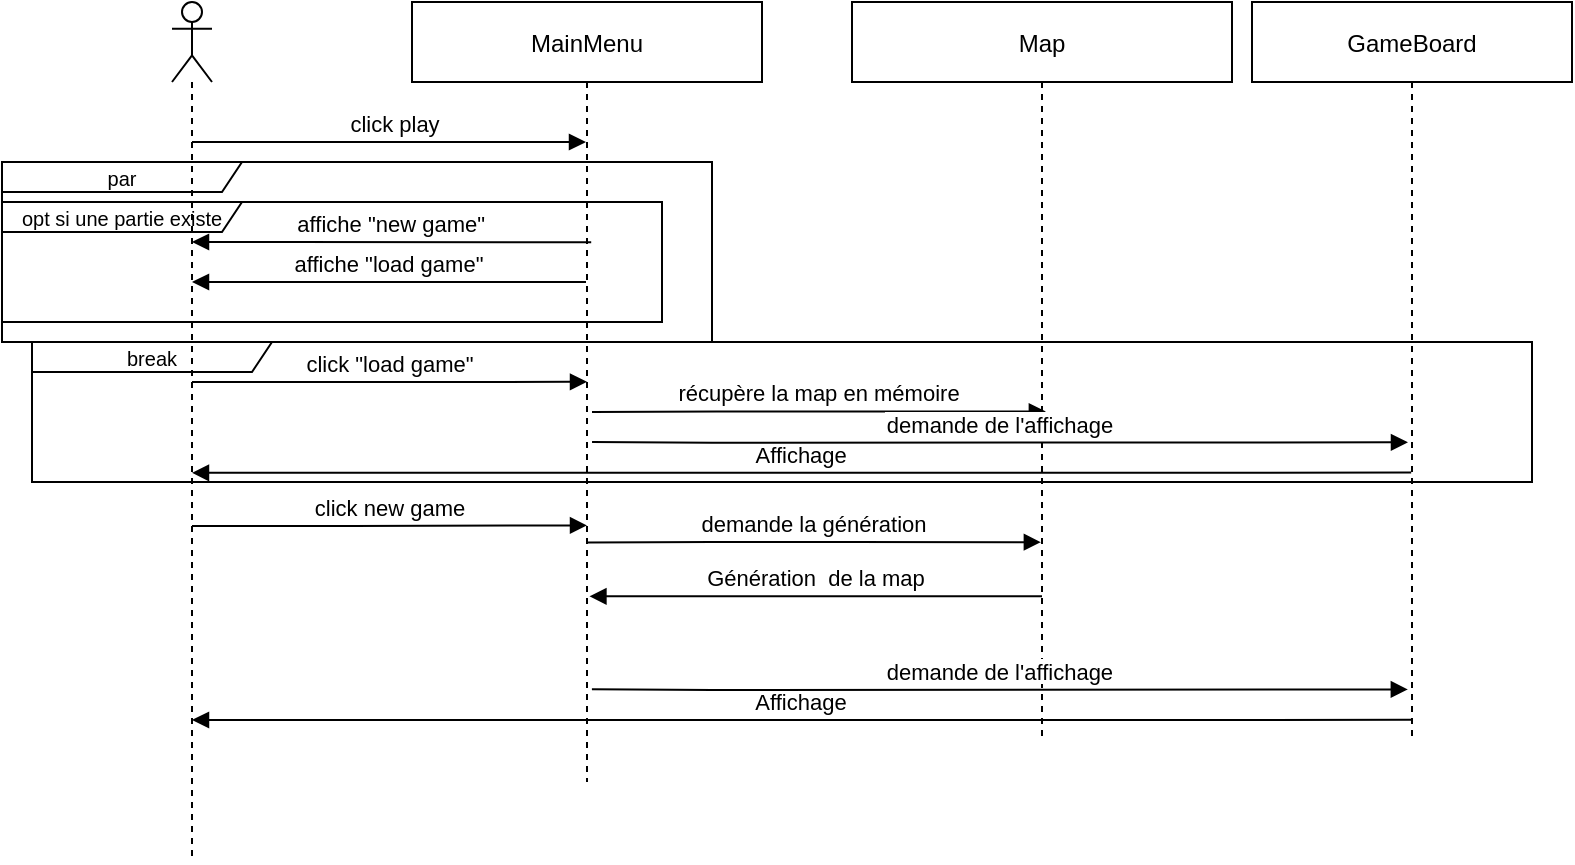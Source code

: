 <mxfile version="15.8.8" type="device"><diagram id="kgpKYQtTHZ0yAKxKKP6v" name="Page-1"><mxGraphModel dx="813" dy="441" grid="1" gridSize="10" guides="1" tooltips="1" connect="1" arrows="1" fold="1" page="1" pageScale="1" pageWidth="850" pageHeight="1100" math="0" shadow="0"><root><mxCell id="0"/><mxCell id="1" parent="0"/><mxCell id="3nuBFxr9cyL0pnOWT2aG-5" value="MainMenu" style="shape=umlLifeline;perimeter=lifelinePerimeter;container=1;collapsible=0;recursiveResize=0;rounded=0;shadow=0;strokeWidth=1;" parent="1" vertex="1"><mxGeometry x="280" y="80" width="175" height="390" as="geometry"/></mxCell><mxCell id="3nuBFxr9cyL0pnOWT2aG-8" value="click play" style="verticalAlign=bottom;endArrow=block;shadow=0;strokeWidth=1;" parent="1" source="b-sEQy1n9F81WWFRZjT7-1" target="3nuBFxr9cyL0pnOWT2aG-5" edge="1"><mxGeometry x="0.029" relative="1" as="geometry"><mxPoint x="175" y="160.0" as="sourcePoint"/><mxPoint x="345" y="160.0" as="targetPoint"/><Array as="points"><mxPoint x="190" y="150"/></Array><mxPoint as="offset"/></mxGeometry></mxCell><mxCell id="3nuBFxr9cyL0pnOWT2aG-9" value="affiche &quot;new game&quot;" style="verticalAlign=bottom;endArrow=block;shadow=0;strokeWidth=1;exitX=0.512;exitY=0.308;exitDx=0;exitDy=0;exitPerimeter=0;" parent="1" source="3nuBFxr9cyL0pnOWT2aG-5" target="b-sEQy1n9F81WWFRZjT7-1" edge="1"><mxGeometry relative="1" as="geometry"><mxPoint x="345" y="200" as="sourcePoint"/><mxPoint x="180" y="200" as="targetPoint"/><Array as="points"><mxPoint x="210" y="200"/></Array></mxGeometry></mxCell><mxCell id="b-sEQy1n9F81WWFRZjT7-1" value="" style="shape=umlLifeline;participant=umlActor;perimeter=lifelinePerimeter;whiteSpace=wrap;html=1;container=1;collapsible=0;recursiveResize=0;verticalAlign=top;spacingTop=36;outlineConnect=0;" vertex="1" parent="1"><mxGeometry x="160" y="80" width="20" height="430" as="geometry"/></mxCell><mxCell id="b-sEQy1n9F81WWFRZjT7-2" value="click new game" style="verticalAlign=bottom;endArrow=block;shadow=0;strokeWidth=1;entryX=0.5;entryY=0.671;entryDx=0;entryDy=0;entryPerimeter=0;" edge="1" parent="1" source="b-sEQy1n9F81WWFRZjT7-1" target="3nuBFxr9cyL0pnOWT2aG-5"><mxGeometry relative="1" as="geometry"><mxPoint x="169.999" y="290.0" as="sourcePoint"/><mxPoint x="350" y="290" as="targetPoint"/><Array as="points"><mxPoint x="240" y="342"/></Array></mxGeometry></mxCell><mxCell id="b-sEQy1n9F81WWFRZjT7-4" value="affiche &quot;load game&quot;" style="verticalAlign=bottom;endArrow=block;shadow=0;strokeWidth=1;" edge="1" parent="1" source="3nuBFxr9cyL0pnOWT2aG-5" target="b-sEQy1n9F81WWFRZjT7-1"><mxGeometry relative="1" as="geometry"><mxPoint x="350" y="230" as="sourcePoint"/><mxPoint x="200" y="230" as="targetPoint"/><Array as="points"><mxPoint x="250" y="220"/></Array></mxGeometry></mxCell><mxCell id="b-sEQy1n9F81WWFRZjT7-3" value="&lt;font style=&quot;font-size: 10px&quot;&gt;par&lt;/font&gt;" style="shape=umlFrame;whiteSpace=wrap;html=1;fillColor=none;width=120;height=15;" vertex="1" parent="1"><mxGeometry x="75" y="160" width="355" height="90" as="geometry"/></mxCell><mxCell id="b-sEQy1n9F81WWFRZjT7-6" value="Map" style="shape=umlLifeline;perimeter=lifelinePerimeter;container=1;collapsible=0;recursiveResize=0;rounded=0;shadow=0;strokeWidth=1;" vertex="1" parent="1"><mxGeometry x="500" y="80" width="190" height="370" as="geometry"/></mxCell><mxCell id="b-sEQy1n9F81WWFRZjT7-8" value="demande la génération" style="verticalAlign=bottom;endArrow=block;shadow=0;strokeWidth=1;exitX=0.5;exitY=0.693;exitDx=0;exitDy=0;exitPerimeter=0;entryX=0.497;entryY=0.73;entryDx=0;entryDy=0;entryPerimeter=0;" edge="1" parent="1" source="3nuBFxr9cyL0pnOWT2aG-5" target="b-sEQy1n9F81WWFRZjT7-6"><mxGeometry relative="1" as="geometry"><mxPoint x="380" y="310" as="sourcePoint"/><mxPoint x="547.92" y="310.3" as="targetPoint"/><Array as="points"><mxPoint x="440" y="350"/><mxPoint x="490" y="350"/></Array></mxGeometry></mxCell><mxCell id="b-sEQy1n9F81WWFRZjT7-15" value="GameBoard" style="shape=umlLifeline;perimeter=lifelinePerimeter;container=1;collapsible=0;recursiveResize=0;rounded=0;shadow=0;strokeWidth=1;" vertex="1" parent="1"><mxGeometry x="700" y="80" width="160" height="370" as="geometry"/></mxCell><mxCell id="b-sEQy1n9F81WWFRZjT7-5" value="&lt;font style=&quot;font-size: 10px&quot;&gt;opt si une partie existe&lt;/font&gt;" style="shape=umlFrame;whiteSpace=wrap;html=1;fillColor=none;width=120;height=15;" vertex="1" parent="1"><mxGeometry x="75" y="180" width="330" height="60" as="geometry"/></mxCell><mxCell id="b-sEQy1n9F81WWFRZjT7-20" value="&lt;font style=&quot;font-size: 10px&quot;&gt;break&lt;/font&gt;" style="shape=umlFrame;whiteSpace=wrap;html=1;fillColor=none;width=120;height=15;" vertex="1" parent="1"><mxGeometry x="90" y="250" width="750" height="70" as="geometry"/></mxCell><mxCell id="b-sEQy1n9F81WWFRZjT7-18" value="Affichage" style="verticalAlign=bottom;endArrow=block;shadow=0;strokeWidth=1;exitX=0.497;exitY=0.97;exitDx=0;exitDy=0;exitPerimeter=0;" edge="1" parent="1" source="b-sEQy1n9F81WWFRZjT7-15" target="b-sEQy1n9F81WWFRZjT7-1"><mxGeometry relative="1" as="geometry"><mxPoint x="780" y="410" as="sourcePoint"/><mxPoint x="609.997" y="400" as="targetPoint"/><Array as="points"><mxPoint x="600" y="439"/><mxPoint x="500" y="439"/></Array></mxGeometry></mxCell><mxCell id="b-sEQy1n9F81WWFRZjT7-10" value="demande de l'affichage" style="verticalAlign=bottom;endArrow=block;shadow=0;strokeWidth=1;entryX=0.487;entryY=0.929;entryDx=0;entryDy=0;entryPerimeter=0;exitX=0.514;exitY=0.881;exitDx=0;exitDy=0;exitPerimeter=0;" edge="1" parent="1" source="3nuBFxr9cyL0pnOWT2aG-5" target="b-sEQy1n9F81WWFRZjT7-15"><mxGeometry relative="1" as="geometry"><mxPoint x="369.999" y="370.0" as="sourcePoint"/><mxPoint x="579.5" y="370" as="targetPoint"/><Array as="points"><mxPoint x="440" y="424"/></Array></mxGeometry></mxCell><mxCell id="b-sEQy1n9F81WWFRZjT7-9" value="Génération  de la map" style="verticalAlign=bottom;endArrow=block;shadow=0;strokeWidth=1;exitX=0.5;exitY=0.803;exitDx=0;exitDy=0;exitPerimeter=0;entryX=0.507;entryY=0.762;entryDx=0;entryDy=0;entryPerimeter=0;" edge="1" parent="1" source="b-sEQy1n9F81WWFRZjT7-6" target="3nuBFxr9cyL0pnOWT2aG-5"><mxGeometry x="-0.0" relative="1" as="geometry"><mxPoint x="580.07" y="340" as="sourcePoint"/><mxPoint x="439.999" y="340" as="targetPoint"/><mxPoint as="offset"/></mxGeometry></mxCell><mxCell id="b-sEQy1n9F81WWFRZjT7-21" value="click &quot;load game&quot;" style="verticalAlign=bottom;endArrow=block;shadow=0;strokeWidth=1;entryX=0.5;entryY=0.487;entryDx=0;entryDy=0;entryPerimeter=0;" edge="1" parent="1" source="b-sEQy1n9F81WWFRZjT7-1" target="3nuBFxr9cyL0pnOWT2aG-5"><mxGeometry relative="1" as="geometry"><mxPoint x="169.999" y="300.31" as="sourcePoint"/><mxPoint x="367.57" y="300.0" as="targetPoint"/><Array as="points"><mxPoint x="240" y="270"/></Array></mxGeometry></mxCell><mxCell id="b-sEQy1n9F81WWFRZjT7-23" value="récupère la map en mémoire" style="verticalAlign=bottom;endArrow=block;shadow=0;strokeWidth=1;exitX=0.5;exitY=0.693;exitDx=0;exitDy=0;exitPerimeter=0;entryX=0.497;entryY=0.73;entryDx=0;entryDy=0;entryPerimeter=0;" edge="1" parent="1"><mxGeometry relative="1" as="geometry"><mxPoint x="370" y="284.98" as="sourcePoint"/><mxPoint x="596.93" y="284.81" as="targetPoint"/><Array as="points"><mxPoint x="442.5" y="284.71"/><mxPoint x="492.5" y="284.71"/></Array></mxGeometry></mxCell><mxCell id="b-sEQy1n9F81WWFRZjT7-24" value="Affichage" style="verticalAlign=bottom;endArrow=block;shadow=0;strokeWidth=1;exitX=0.497;exitY=0.97;exitDx=0;exitDy=0;exitPerimeter=0;" edge="1" parent="1"><mxGeometry relative="1" as="geometry"><mxPoint x="779.59" y="315.31" as="sourcePoint"/><mxPoint x="169.999" y="315.41" as="targetPoint"/><Array as="points"><mxPoint x="600.07" y="315.41"/><mxPoint x="500.07" y="315.41"/></Array></mxGeometry></mxCell><mxCell id="b-sEQy1n9F81WWFRZjT7-25" value="demande de l'affichage" style="verticalAlign=bottom;endArrow=block;shadow=0;strokeWidth=1;entryX=0.487;entryY=0.929;entryDx=0;entryDy=0;entryPerimeter=0;exitX=0.514;exitY=0.881;exitDx=0;exitDy=0;exitPerimeter=0;" edge="1" parent="1"><mxGeometry relative="1" as="geometry"><mxPoint x="370.02" y="300" as="sourcePoint"/><mxPoint x="777.99" y="300.14" as="targetPoint"/><Array as="points"><mxPoint x="440.07" y="300.41"/></Array></mxGeometry></mxCell></root></mxGraphModel></diagram></mxfile>